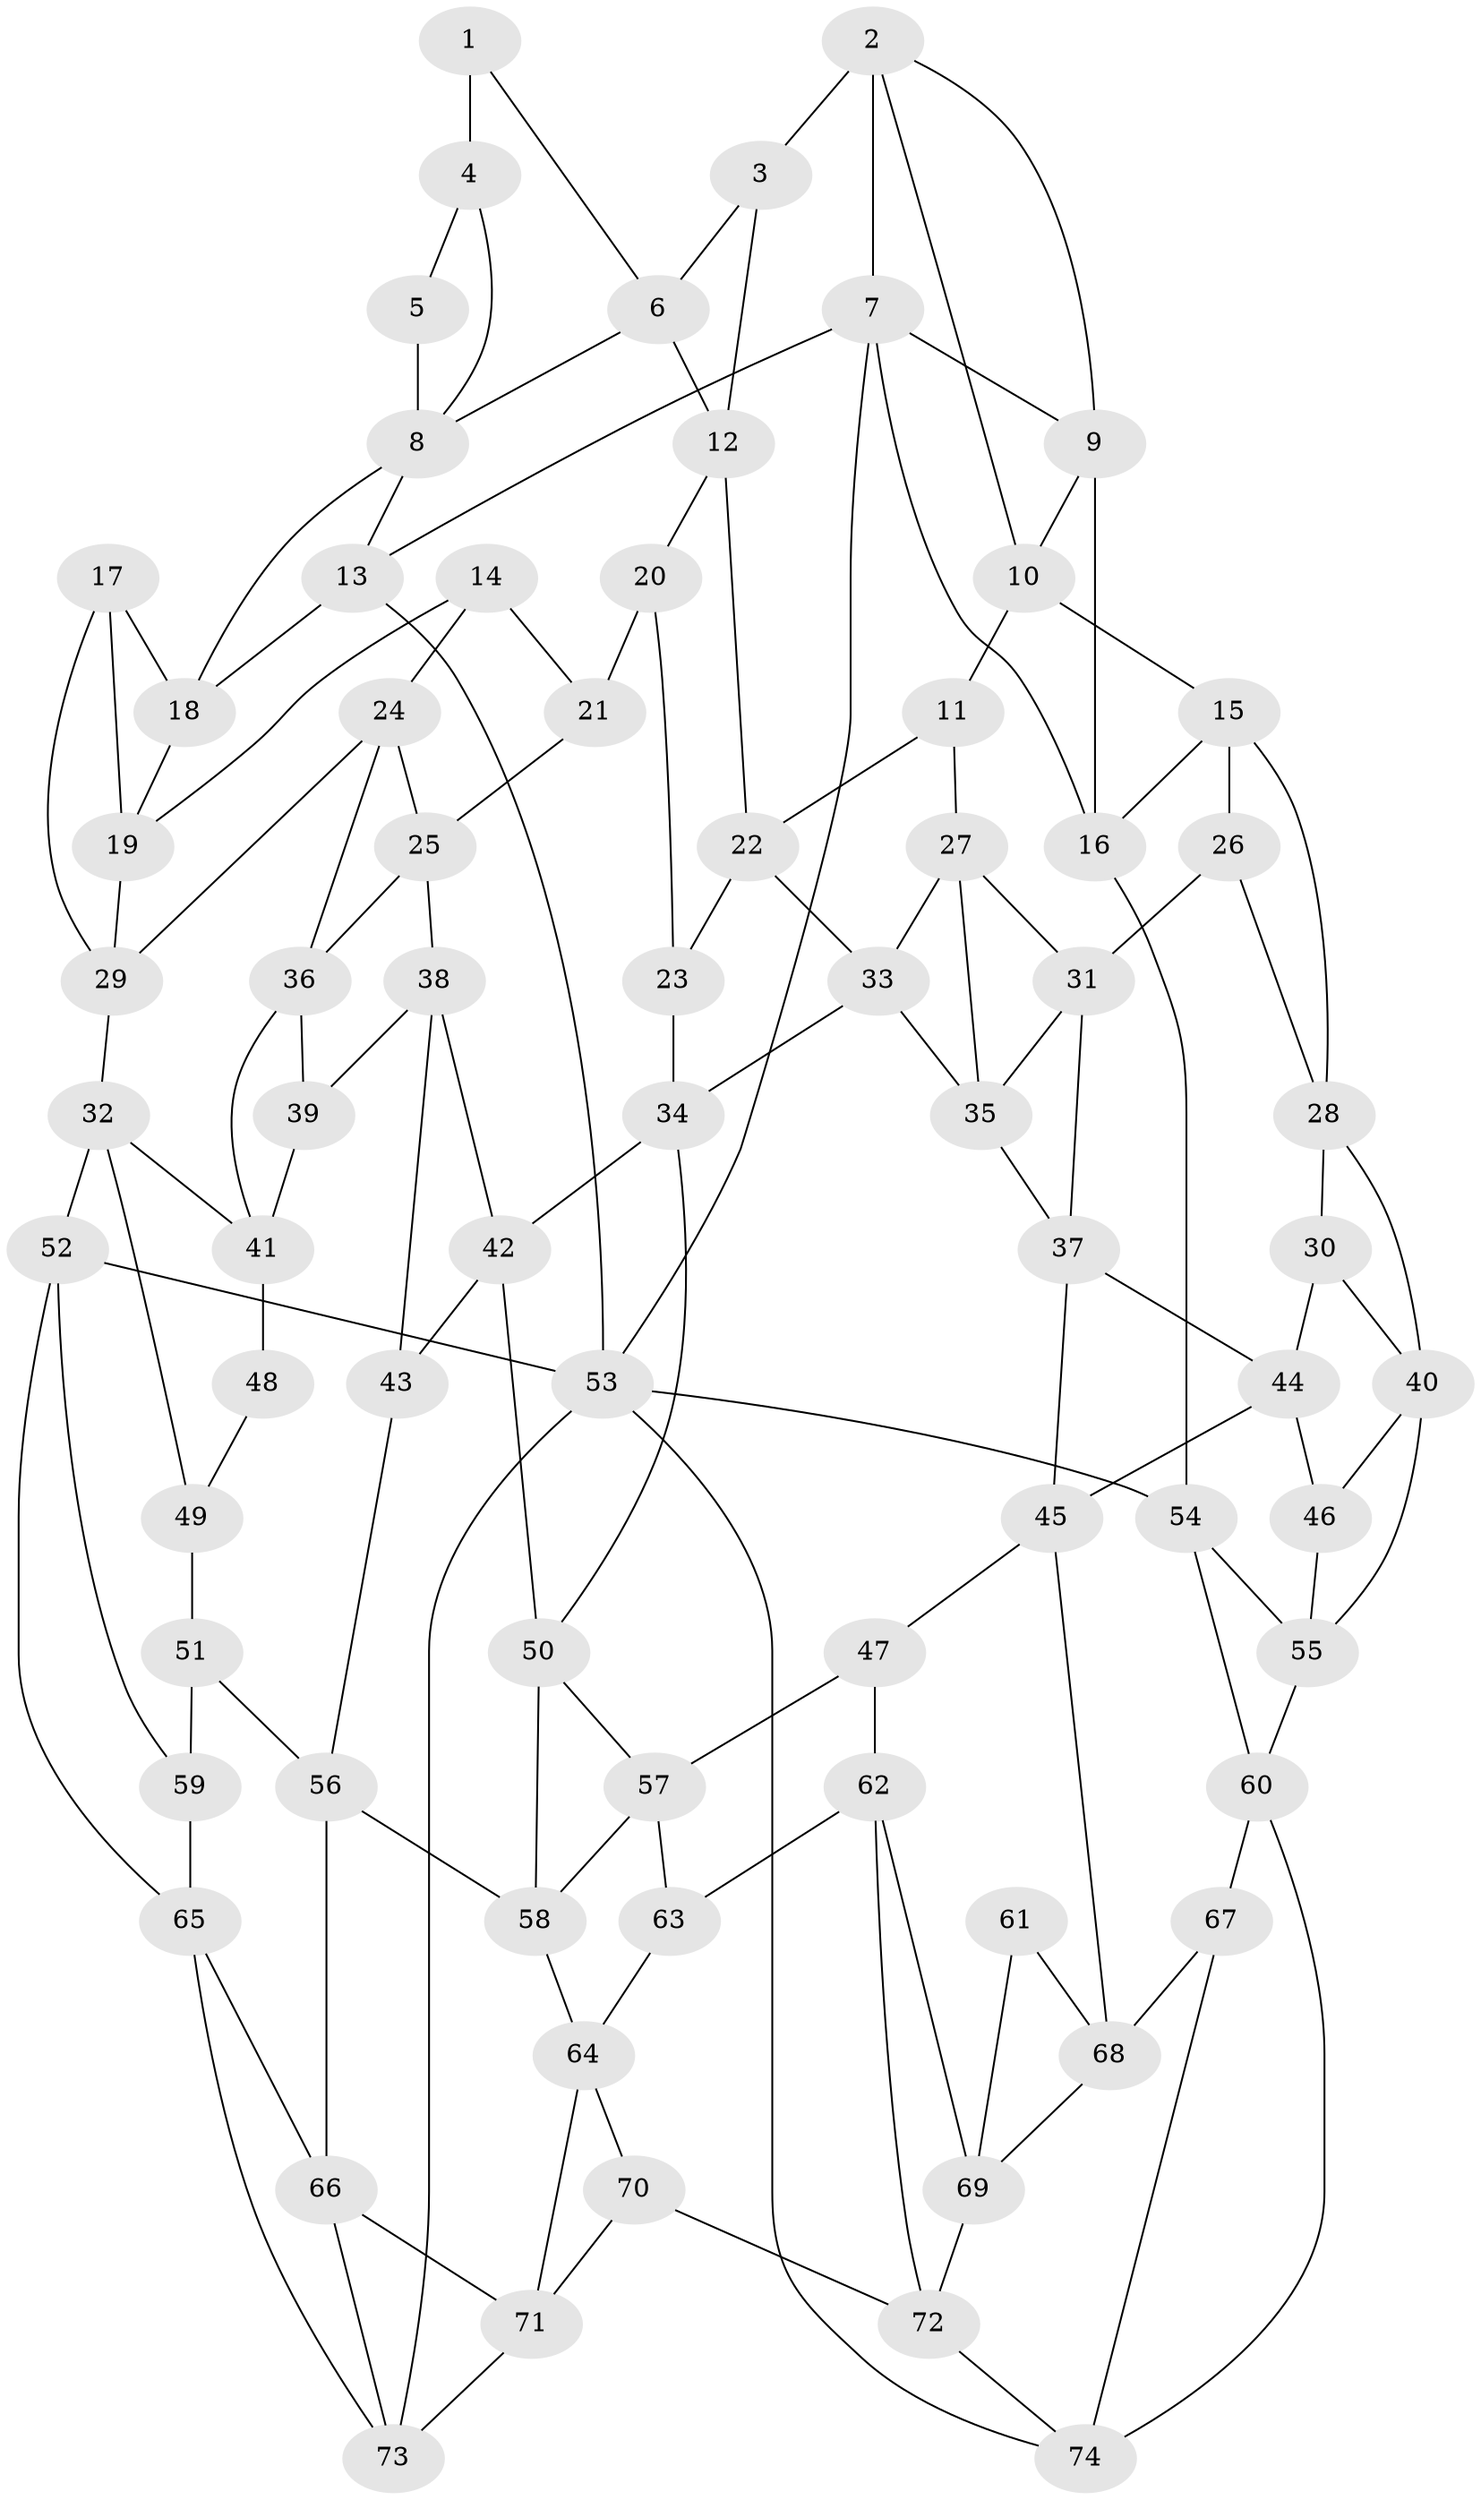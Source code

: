 // original degree distribution, {3: 0.02702702702702703, 4: 0.20945945945945946, 6: 0.22297297297297297, 5: 0.5405405405405406}
// Generated by graph-tools (version 1.1) at 2025/38/03/04/25 23:38:25]
// undirected, 74 vertices, 136 edges
graph export_dot {
  node [color=gray90,style=filled];
  1;
  2;
  3;
  4;
  5;
  6;
  7;
  8;
  9;
  10;
  11;
  12;
  13;
  14;
  15;
  16;
  17;
  18;
  19;
  20;
  21;
  22;
  23;
  24;
  25;
  26;
  27;
  28;
  29;
  30;
  31;
  32;
  33;
  34;
  35;
  36;
  37;
  38;
  39;
  40;
  41;
  42;
  43;
  44;
  45;
  46;
  47;
  48;
  49;
  50;
  51;
  52;
  53;
  54;
  55;
  56;
  57;
  58;
  59;
  60;
  61;
  62;
  63;
  64;
  65;
  66;
  67;
  68;
  69;
  70;
  71;
  72;
  73;
  74;
  1 -- 4 [weight=2.0];
  1 -- 6 [weight=1.0];
  2 -- 3 [weight=2.0];
  2 -- 7 [weight=1.0];
  2 -- 9 [weight=1.0];
  2 -- 10 [weight=1.0];
  3 -- 6 [weight=1.0];
  3 -- 12 [weight=1.0];
  4 -- 5 [weight=2.0];
  4 -- 8 [weight=1.0];
  5 -- 8 [weight=2.0];
  6 -- 8 [weight=1.0];
  6 -- 12 [weight=1.0];
  7 -- 9 [weight=1.0];
  7 -- 13 [weight=1.0];
  7 -- 16 [weight=1.0];
  7 -- 53 [weight=1.0];
  8 -- 13 [weight=1.0];
  8 -- 18 [weight=1.0];
  9 -- 10 [weight=1.0];
  9 -- 16 [weight=1.0];
  10 -- 11 [weight=1.0];
  10 -- 15 [weight=1.0];
  11 -- 22 [weight=1.0];
  11 -- 27 [weight=1.0];
  12 -- 20 [weight=1.0];
  12 -- 22 [weight=1.0];
  13 -- 18 [weight=2.0];
  13 -- 53 [weight=1.0];
  14 -- 19 [weight=1.0];
  14 -- 21 [weight=1.0];
  14 -- 24 [weight=1.0];
  15 -- 16 [weight=1.0];
  15 -- 26 [weight=1.0];
  15 -- 28 [weight=1.0];
  16 -- 54 [weight=1.0];
  17 -- 18 [weight=2.0];
  17 -- 19 [weight=1.0];
  17 -- 29 [weight=1.0];
  18 -- 19 [weight=1.0];
  19 -- 29 [weight=1.0];
  20 -- 21 [weight=2.0];
  20 -- 23 [weight=1.0];
  21 -- 25 [weight=1.0];
  22 -- 23 [weight=1.0];
  22 -- 33 [weight=1.0];
  23 -- 34 [weight=1.0];
  24 -- 25 [weight=1.0];
  24 -- 29 [weight=1.0];
  24 -- 36 [weight=1.0];
  25 -- 36 [weight=1.0];
  25 -- 38 [weight=1.0];
  26 -- 28 [weight=1.0];
  26 -- 31 [weight=1.0];
  27 -- 31 [weight=1.0];
  27 -- 33 [weight=1.0];
  27 -- 35 [weight=1.0];
  28 -- 30 [weight=1.0];
  28 -- 40 [weight=1.0];
  29 -- 32 [weight=1.0];
  30 -- 40 [weight=1.0];
  30 -- 44 [weight=1.0];
  31 -- 35 [weight=1.0];
  31 -- 37 [weight=1.0];
  32 -- 41 [weight=1.0];
  32 -- 49 [weight=1.0];
  32 -- 52 [weight=1.0];
  33 -- 34 [weight=1.0];
  33 -- 35 [weight=1.0];
  34 -- 42 [weight=1.0];
  34 -- 50 [weight=1.0];
  35 -- 37 [weight=1.0];
  36 -- 39 [weight=1.0];
  36 -- 41 [weight=1.0];
  37 -- 44 [weight=1.0];
  37 -- 45 [weight=1.0];
  38 -- 39 [weight=1.0];
  38 -- 42 [weight=1.0];
  38 -- 43 [weight=1.0];
  39 -- 41 [weight=1.0];
  40 -- 46 [weight=1.0];
  40 -- 55 [weight=1.0];
  41 -- 48 [weight=1.0];
  42 -- 43 [weight=1.0];
  42 -- 50 [weight=1.0];
  43 -- 56 [weight=1.0];
  44 -- 45 [weight=1.0];
  44 -- 46 [weight=1.0];
  45 -- 47 [weight=1.0];
  45 -- 68 [weight=1.0];
  46 -- 55 [weight=1.0];
  47 -- 57 [weight=1.0];
  47 -- 62 [weight=1.0];
  48 -- 49 [weight=1.0];
  49 -- 51 [weight=1.0];
  50 -- 57 [weight=1.0];
  50 -- 58 [weight=1.0];
  51 -- 56 [weight=1.0];
  51 -- 59 [weight=2.0];
  52 -- 53 [weight=1.0];
  52 -- 59 [weight=1.0];
  52 -- 65 [weight=1.0];
  53 -- 54 [weight=1.0];
  53 -- 73 [weight=1.0];
  53 -- 74 [weight=1.0];
  54 -- 55 [weight=1.0];
  54 -- 60 [weight=1.0];
  55 -- 60 [weight=1.0];
  56 -- 58 [weight=1.0];
  56 -- 66 [weight=1.0];
  57 -- 58 [weight=1.0];
  57 -- 63 [weight=1.0];
  58 -- 64 [weight=1.0];
  59 -- 65 [weight=1.0];
  60 -- 67 [weight=1.0];
  60 -- 74 [weight=1.0];
  61 -- 68 [weight=2.0];
  61 -- 69 [weight=1.0];
  62 -- 63 [weight=1.0];
  62 -- 69 [weight=1.0];
  62 -- 72 [weight=1.0];
  63 -- 64 [weight=1.0];
  64 -- 70 [weight=1.0];
  64 -- 71 [weight=1.0];
  65 -- 66 [weight=1.0];
  65 -- 73 [weight=1.0];
  66 -- 71 [weight=1.0];
  66 -- 73 [weight=1.0];
  67 -- 68 [weight=2.0];
  67 -- 74 [weight=1.0];
  68 -- 69 [weight=1.0];
  69 -- 72 [weight=1.0];
  70 -- 71 [weight=1.0];
  70 -- 72 [weight=1.0];
  71 -- 73 [weight=1.0];
  72 -- 74 [weight=1.0];
}
